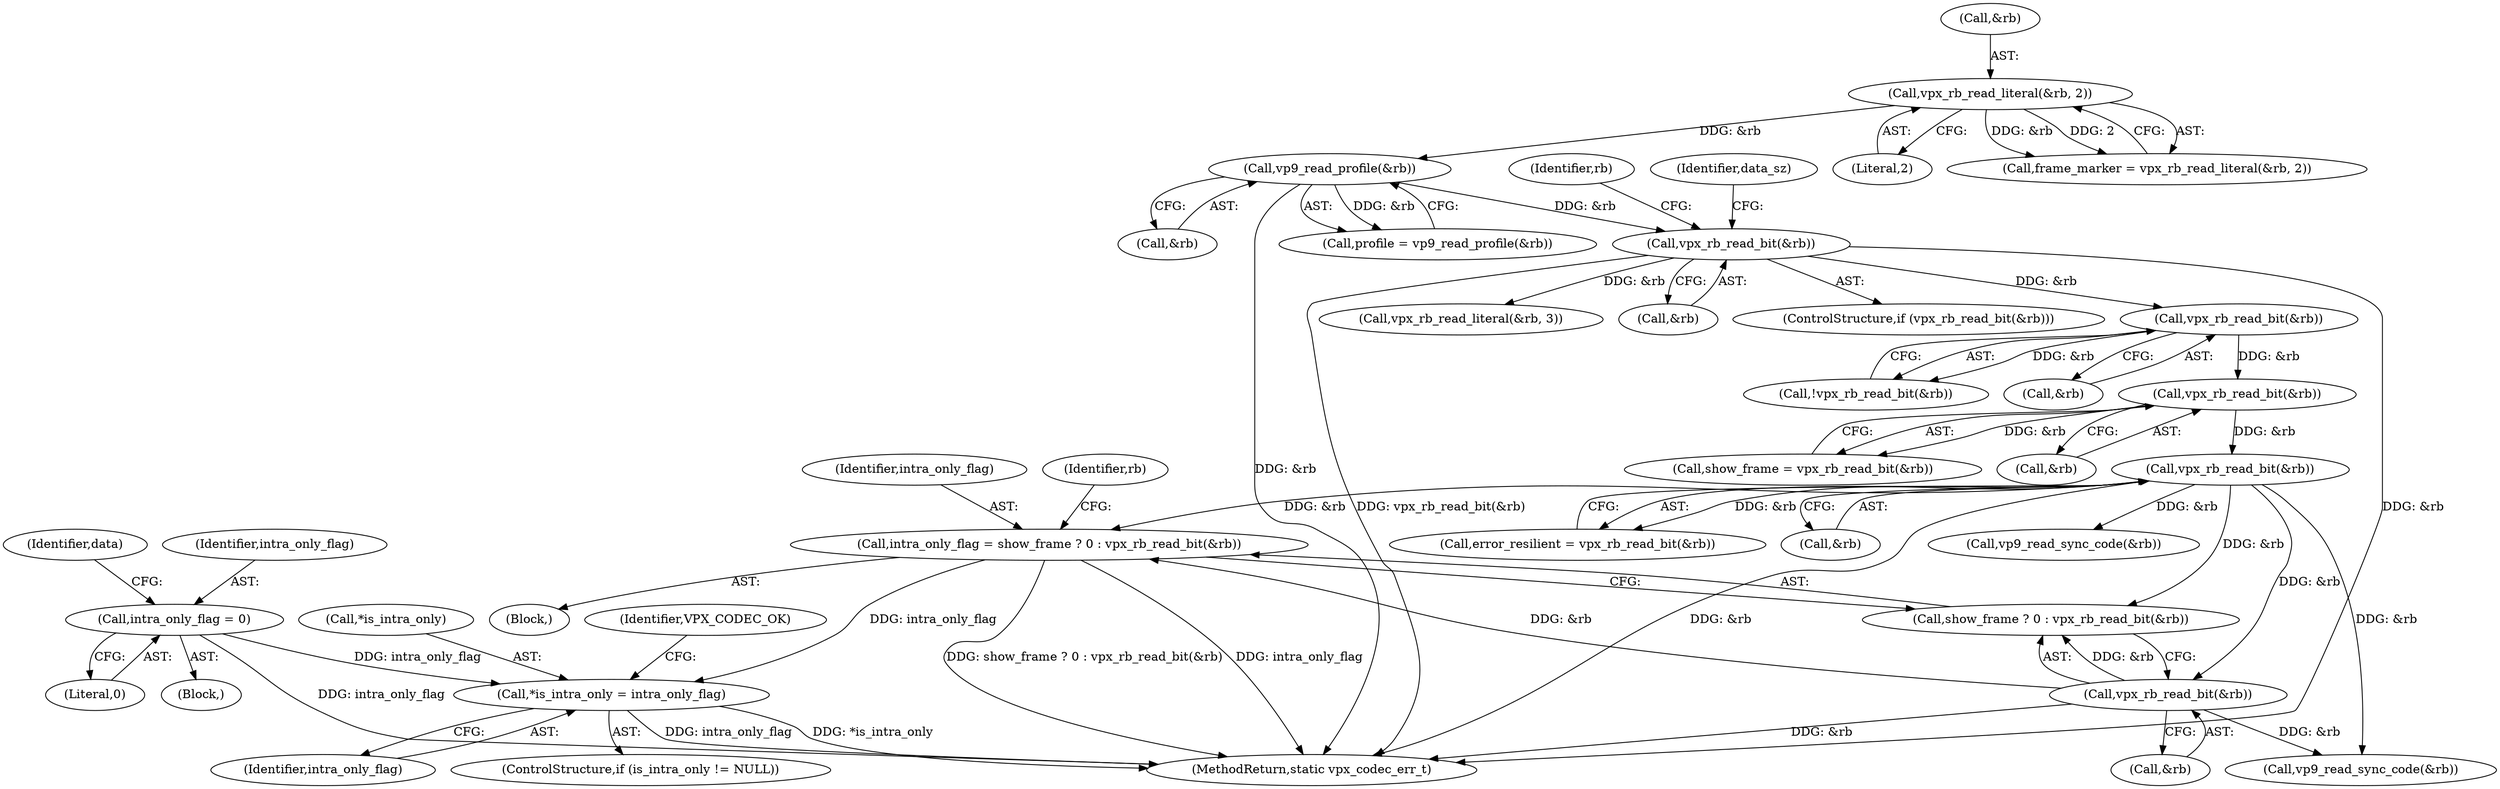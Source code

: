 digraph "0_Android_4974dcbd0289a2530df2ee2a25b5f92775df80da@pointer" {
"1000336" [label="(Call,*is_intra_only = intra_only_flag)"];
"1000113" [label="(Call,intra_only_flag = 0)"];
"1000273" [label="(Call,intra_only_flag = show_frame ? 0 : vpx_rb_read_bit(&rb))"];
"1000278" [label="(Call,vpx_rb_read_bit(&rb))"];
"1000233" [label="(Call,vpx_rb_read_bit(&rb))"];
"1000228" [label="(Call,vpx_rb_read_bit(&rb))"];
"1000223" [label="(Call,vpx_rb_read_bit(&rb))"];
"1000202" [label="(Call,vpx_rb_read_bit(&rb))"];
"1000172" [label="(Call,vp9_read_profile(&rb))"];
"1000165" [label="(Call,vpx_rb_read_literal(&rb, 2))"];
"1000278" [label="(Call,vpx_rb_read_bit(&rb))"];
"1000279" [label="(Call,&rb)"];
"1000166" [label="(Call,&rb)"];
"1000224" [label="(Call,&rb)"];
"1000243" [label="(Call,vp9_read_sync_code(&rb))"];
"1000273" [label="(Call,intra_only_flag = show_frame ? 0 : vpx_rb_read_bit(&rb))"];
"1000294" [label="(Call,vp9_read_sync_code(&rb))"];
"1000223" [label="(Call,vpx_rb_read_bit(&rb))"];
"1000332" [label="(ControlStructure,if (is_intra_only != NULL))"];
"1000222" [label="(Call,!vpx_rb_read_bit(&rb))"];
"1000206" [label="(Call,vpx_rb_read_literal(&rb, 3))"];
"1000111" [label="(Block,)"];
"1000165" [label="(Call,vpx_rb_read_literal(&rb, 2))"];
"1000113" [label="(Call,intra_only_flag = 0)"];
"1000120" [label="(Identifier,data)"];
"1000337" [label="(Call,*is_intra_only)"];
"1000214" [label="(Identifier,data_sz)"];
"1000203" [label="(Call,&rb)"];
"1000341" [label="(Identifier,VPX_CODEC_OK)"];
"1000229" [label="(Call,&rb)"];
"1000168" [label="(Literal,2)"];
"1000163" [label="(Call,frame_marker = vpx_rb_read_literal(&rb, 2))"];
"1000228" [label="(Call,vpx_rb_read_bit(&rb))"];
"1000202" [label="(Call,vpx_rb_read_bit(&rb))"];
"1000275" [label="(Call,show_frame ? 0 : vpx_rb_read_bit(&rb))"];
"1000233" [label="(Call,vpx_rb_read_bit(&rb))"];
"1000115" [label="(Literal,0)"];
"1000272" [label="(Block,)"];
"1000226" [label="(Call,show_frame = vpx_rb_read_bit(&rb))"];
"1000283" [label="(Identifier,rb)"];
"1000201" [label="(ControlStructure,if (vpx_rb_read_bit(&rb)))"];
"1000274" [label="(Identifier,intra_only_flag)"];
"1000114" [label="(Identifier,intra_only_flag)"];
"1000170" [label="(Call,profile = vp9_read_profile(&rb))"];
"1000231" [label="(Call,error_resilient = vpx_rb_read_bit(&rb))"];
"1000173" [label="(Call,&rb)"];
"1000234" [label="(Call,&rb)"];
"1000339" [label="(Identifier,intra_only_flag)"];
"1000336" [label="(Call,*is_intra_only = intra_only_flag)"];
"1000172" [label="(Call,vp9_read_profile(&rb))"];
"1000208" [label="(Identifier,rb)"];
"1000342" [label="(MethodReturn,static vpx_codec_err_t)"];
"1000336" -> "1000332"  [label="AST: "];
"1000336" -> "1000339"  [label="CFG: "];
"1000337" -> "1000336"  [label="AST: "];
"1000339" -> "1000336"  [label="AST: "];
"1000341" -> "1000336"  [label="CFG: "];
"1000336" -> "1000342"  [label="DDG: intra_only_flag"];
"1000336" -> "1000342"  [label="DDG: *is_intra_only"];
"1000113" -> "1000336"  [label="DDG: intra_only_flag"];
"1000273" -> "1000336"  [label="DDG: intra_only_flag"];
"1000113" -> "1000111"  [label="AST: "];
"1000113" -> "1000115"  [label="CFG: "];
"1000114" -> "1000113"  [label="AST: "];
"1000115" -> "1000113"  [label="AST: "];
"1000120" -> "1000113"  [label="CFG: "];
"1000113" -> "1000342"  [label="DDG: intra_only_flag"];
"1000273" -> "1000272"  [label="AST: "];
"1000273" -> "1000275"  [label="CFG: "];
"1000274" -> "1000273"  [label="AST: "];
"1000275" -> "1000273"  [label="AST: "];
"1000283" -> "1000273"  [label="CFG: "];
"1000273" -> "1000342"  [label="DDG: show_frame ? 0 : vpx_rb_read_bit(&rb)"];
"1000273" -> "1000342"  [label="DDG: intra_only_flag"];
"1000278" -> "1000273"  [label="DDG: &rb"];
"1000233" -> "1000273"  [label="DDG: &rb"];
"1000278" -> "1000275"  [label="AST: "];
"1000278" -> "1000279"  [label="CFG: "];
"1000279" -> "1000278"  [label="AST: "];
"1000275" -> "1000278"  [label="CFG: "];
"1000278" -> "1000342"  [label="DDG: &rb"];
"1000278" -> "1000275"  [label="DDG: &rb"];
"1000233" -> "1000278"  [label="DDG: &rb"];
"1000278" -> "1000294"  [label="DDG: &rb"];
"1000233" -> "1000231"  [label="AST: "];
"1000233" -> "1000234"  [label="CFG: "];
"1000234" -> "1000233"  [label="AST: "];
"1000231" -> "1000233"  [label="CFG: "];
"1000233" -> "1000342"  [label="DDG: &rb"];
"1000233" -> "1000231"  [label="DDG: &rb"];
"1000228" -> "1000233"  [label="DDG: &rb"];
"1000233" -> "1000243"  [label="DDG: &rb"];
"1000233" -> "1000275"  [label="DDG: &rb"];
"1000233" -> "1000294"  [label="DDG: &rb"];
"1000228" -> "1000226"  [label="AST: "];
"1000228" -> "1000229"  [label="CFG: "];
"1000229" -> "1000228"  [label="AST: "];
"1000226" -> "1000228"  [label="CFG: "];
"1000228" -> "1000226"  [label="DDG: &rb"];
"1000223" -> "1000228"  [label="DDG: &rb"];
"1000223" -> "1000222"  [label="AST: "];
"1000223" -> "1000224"  [label="CFG: "];
"1000224" -> "1000223"  [label="AST: "];
"1000222" -> "1000223"  [label="CFG: "];
"1000223" -> "1000222"  [label="DDG: &rb"];
"1000202" -> "1000223"  [label="DDG: &rb"];
"1000202" -> "1000201"  [label="AST: "];
"1000202" -> "1000203"  [label="CFG: "];
"1000203" -> "1000202"  [label="AST: "];
"1000208" -> "1000202"  [label="CFG: "];
"1000214" -> "1000202"  [label="CFG: "];
"1000202" -> "1000342"  [label="DDG: &rb"];
"1000202" -> "1000342"  [label="DDG: vpx_rb_read_bit(&rb)"];
"1000172" -> "1000202"  [label="DDG: &rb"];
"1000202" -> "1000206"  [label="DDG: &rb"];
"1000172" -> "1000170"  [label="AST: "];
"1000172" -> "1000173"  [label="CFG: "];
"1000173" -> "1000172"  [label="AST: "];
"1000170" -> "1000172"  [label="CFG: "];
"1000172" -> "1000342"  [label="DDG: &rb"];
"1000172" -> "1000170"  [label="DDG: &rb"];
"1000165" -> "1000172"  [label="DDG: &rb"];
"1000165" -> "1000163"  [label="AST: "];
"1000165" -> "1000168"  [label="CFG: "];
"1000166" -> "1000165"  [label="AST: "];
"1000168" -> "1000165"  [label="AST: "];
"1000163" -> "1000165"  [label="CFG: "];
"1000165" -> "1000163"  [label="DDG: &rb"];
"1000165" -> "1000163"  [label="DDG: 2"];
}
